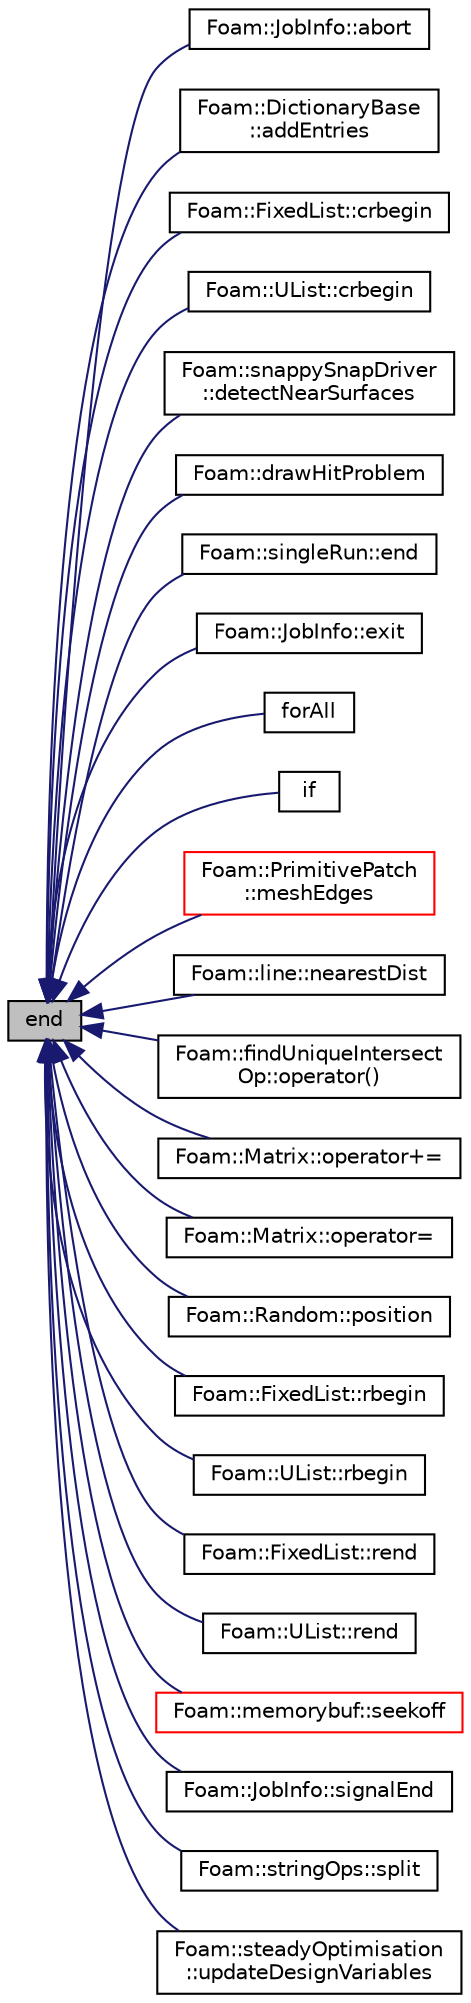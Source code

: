digraph "end"
{
  bgcolor="transparent";
  edge [fontname="Helvetica",fontsize="10",labelfontname="Helvetica",labelfontsize="10"];
  node [fontname="Helvetica",fontsize="10",shape=record];
  rankdir="LR";
  Node1 [label="end",height=0.2,width=0.4,color="black", fillcolor="grey75", style="filled" fontcolor="black"];
  Node1 -> Node2 [dir="back",color="midnightblue",fontsize="10",style="solid",fontname="Helvetica"];
  Node2 [label="Foam::JobInfo::abort",height=0.2,width=0.4,color="black",URL="$classFoam_1_1JobInfo.html#ac54f53dc342019e8db34f4aa581a5792",tooltip="End with &quot;termination=abort&quot;. "];
  Node1 -> Node3 [dir="back",color="midnightblue",fontsize="10",style="solid",fontname="Helvetica"];
  Node3 [label="Foam::DictionaryBase\l::addEntries",height=0.2,width=0.4,color="black",URL="$classFoam_1_1DictionaryBase.html#a1a1729c4a7637b541511eb527fb9f3fa"];
  Node1 -> Node4 [dir="back",color="midnightblue",fontsize="10",style="solid",fontname="Helvetica"];
  Node4 [label="Foam::FixedList::crbegin",height=0.2,width=0.4,color="black",URL="$classFoam_1_1FixedList.html#af08c11ddff70506d843928c8a1ada4a5",tooltip="Return const_reverse_iterator to begin reverse traversing FixedList. "];
  Node1 -> Node5 [dir="back",color="midnightblue",fontsize="10",style="solid",fontname="Helvetica"];
  Node5 [label="Foam::UList::crbegin",height=0.2,width=0.4,color="black",URL="$classFoam_1_1UList.html#a5261ab4fcb1313e07e3d304a5615e87f",tooltip="Return const_reverse_iterator to begin reverse traversing the UList. "];
  Node1 -> Node6 [dir="back",color="midnightblue",fontsize="10",style="solid",fontname="Helvetica"];
  Node6 [label="Foam::snappySnapDriver\l::detectNearSurfaces",height=0.2,width=0.4,color="black",URL="$classFoam_1_1snappySnapDriver.html#a1f0aa6841e7a037db0a22342f828e761",tooltip="Per patch point override displacement if in gap situation. "];
  Node1 -> Node7 [dir="back",color="midnightblue",fontsize="10",style="solid",fontname="Helvetica"];
  Node7 [label="Foam::drawHitProblem",height=0.2,width=0.4,color="black",URL="$namespaceFoam.html#a147f7c3e44c2c568175559d7466b755a"];
  Node1 -> Node8 [dir="back",color="midnightblue",fontsize="10",style="solid",fontname="Helvetica"];
  Node8 [label="Foam::singleRun::end",height=0.2,width=0.4,color="black",URL="$classFoam_1_1singleRun.html#af545ab12986d2fe462f1013c3bafb5f3",tooltip="Return true if end of optimisation run. "];
  Node1 -> Node9 [dir="back",color="midnightblue",fontsize="10",style="solid",fontname="Helvetica"];
  Node9 [label="Foam::JobInfo::exit",height=0.2,width=0.4,color="black",URL="$classFoam_1_1JobInfo.html#a358d2e2397ca11ccd17553e3c40e7901",tooltip="End with &quot;termination=exit&quot;. "];
  Node1 -> Node10 [dir="back",color="midnightblue",fontsize="10",style="solid",fontname="Helvetica"];
  Node10 [label="forAll",height=0.2,width=0.4,color="black",URL="$shootRays_8H.html#a8d61ee30c6f19a66dce203905c8a9cd4"];
  Node1 -> Node11 [dir="back",color="midnightblue",fontsize="10",style="solid",fontname="Helvetica"];
  Node11 [label="if",height=0.2,width=0.4,color="black",URL="$compressibleAlphaEqnSubCycle_8H.html#a3b910b91b40b254cf86a96f13fe15b4d"];
  Node1 -> Node12 [dir="back",color="midnightblue",fontsize="10",style="solid",fontname="Helvetica"];
  Node12 [label="Foam::PrimitivePatch\l::meshEdges",height=0.2,width=0.4,color="red",URL="$classFoam_1_1PrimitivePatch.html#ac19048ef57f6dd80e2dec2e69709e82d",tooltip="Return labels of patch edges in the global edge list using cell addressing. "];
  Node1 -> Node13 [dir="back",color="midnightblue",fontsize="10",style="solid",fontname="Helvetica"];
  Node13 [label="Foam::line::nearestDist",height=0.2,width=0.4,color="black",URL="$classFoam_1_1line.html#a946d25c431b2db77bcc7c5e09e60fc87"];
  Node1 -> Node14 [dir="back",color="midnightblue",fontsize="10",style="solid",fontname="Helvetica"];
  Node14 [label="Foam::findUniqueIntersect\lOp::operator()",height=0.2,width=0.4,color="black",URL="$classFoam_1_1findUniqueIntersectOp.html#a43d47b209c41bbb1717f33bc766cd2c0",tooltip="Calculate intersection of triangle with ray. Sets result. "];
  Node1 -> Node15 [dir="back",color="midnightblue",fontsize="10",style="solid",fontname="Helvetica"];
  Node15 [label="Foam::Matrix::operator+=",height=0.2,width=0.4,color="black",URL="$classFoam_1_1Matrix.html#aa8e53ebbced5cd5d65664fd313b46754",tooltip="Matrix addition. "];
  Node1 -> Node16 [dir="back",color="midnightblue",fontsize="10",style="solid",fontname="Helvetica"];
  Node16 [label="Foam::Matrix::operator=",height=0.2,width=0.4,color="black",URL="$classFoam_1_1Matrix.html#ad8d713d75fa9b365f4679567e15bbb77",tooltip="Assignment of all elements to zero. "];
  Node1 -> Node17 [dir="back",color="midnightblue",fontsize="10",style="solid",fontname="Helvetica"];
  Node17 [label="Foam::Random::position",height=0.2,width=0.4,color="black",URL="$classFoam_1_1Random.html#ab9acd1ade5657e2b045a944c1e0dd76a"];
  Node1 -> Node18 [dir="back",color="midnightblue",fontsize="10",style="solid",fontname="Helvetica"];
  Node18 [label="Foam::FixedList::rbegin",height=0.2,width=0.4,color="black",URL="$classFoam_1_1FixedList.html#a54aa2504e3bd58ee60d47ce549c1faf5",tooltip="Return const_reverse_iterator to begin reverse traversing FixedList. "];
  Node1 -> Node19 [dir="back",color="midnightblue",fontsize="10",style="solid",fontname="Helvetica"];
  Node19 [label="Foam::UList::rbegin",height=0.2,width=0.4,color="black",URL="$classFoam_1_1UList.html#a3f449ef9648ea2818a2c183db2910378",tooltip="Return const_reverse_iterator to begin reverse traversing the UList. "];
  Node1 -> Node20 [dir="back",color="midnightblue",fontsize="10",style="solid",fontname="Helvetica"];
  Node20 [label="Foam::FixedList::rend",height=0.2,width=0.4,color="black",URL="$classFoam_1_1FixedList.html#af139db3fca46384cba418b17082029cd",tooltip="Return reverse_iterator to end reverse traversing the FixedList. "];
  Node1 -> Node21 [dir="back",color="midnightblue",fontsize="10",style="solid",fontname="Helvetica"];
  Node21 [label="Foam::UList::rend",height=0.2,width=0.4,color="black",URL="$classFoam_1_1UList.html#abc96c18b259c0afc13d45e39183d06b5",tooltip="Return reverse_iterator to end reverse traversing the UList. "];
  Node1 -> Node22 [dir="back",color="midnightblue",fontsize="10",style="solid",fontname="Helvetica"];
  Node22 [label="Foam::memorybuf::seekoff",height=0.2,width=0.4,color="red",URL="$classFoam_1_1memorybuf.html#aea680f1e3476af107476e375aaac4b6d",tooltip="Set position pointer to relative position. "];
  Node1 -> Node23 [dir="back",color="midnightblue",fontsize="10",style="solid",fontname="Helvetica"];
  Node23 [label="Foam::JobInfo::signalEnd",height=0.2,width=0.4,color="black",URL="$classFoam_1_1JobInfo.html#a1339f7e9d7898813351e2c1278df4b0a",tooltip="Update job info and relocate the file from running to finished. "];
  Node1 -> Node24 [dir="back",color="midnightblue",fontsize="10",style="solid",fontname="Helvetica"];
  Node24 [label="Foam::stringOps::split",height=0.2,width=0.4,color="black",URL="$namespaceFoam_1_1stringOps.html#ac14af0de50b5e3dd20b439dfc93b0be9",tooltip="Split string into sub-strings at the delimiter character. "];
  Node1 -> Node25 [dir="back",color="midnightblue",fontsize="10",style="solid",fontname="Helvetica"];
  Node25 [label="Foam::steadyOptimisation\l::updateDesignVariables",height=0.2,width=0.4,color="black",URL="$classFoam_1_1steadyOptimisation.html#a9219dffafde25c9d9e5ebdd0ef47c0a5",tooltip="Do a line search to find a correction satisfying the step convergence criteria. "];
}

